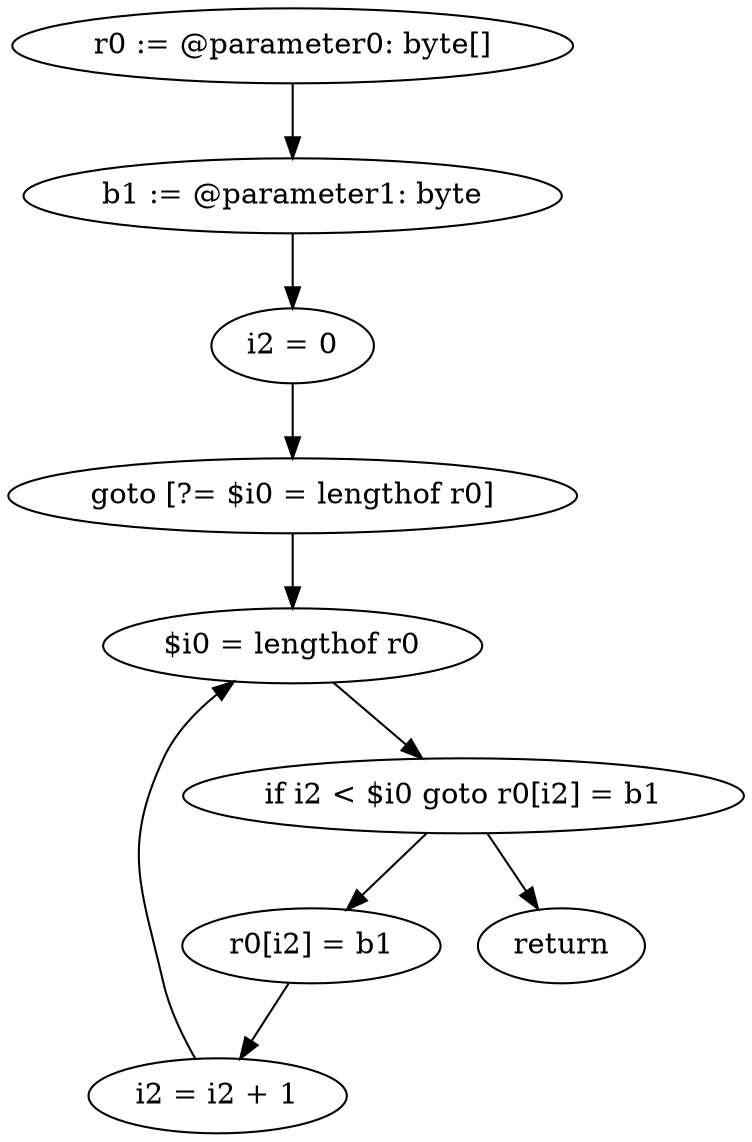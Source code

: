 digraph "unitGraph" {
    "r0 := @parameter0: byte[]"
    "b1 := @parameter1: byte"
    "i2 = 0"
    "goto [?= $i0 = lengthof r0]"
    "r0[i2] = b1"
    "i2 = i2 + 1"
    "$i0 = lengthof r0"
    "if i2 < $i0 goto r0[i2] = b1"
    "return"
    "r0 := @parameter0: byte[]"->"b1 := @parameter1: byte";
    "b1 := @parameter1: byte"->"i2 = 0";
    "i2 = 0"->"goto [?= $i0 = lengthof r0]";
    "goto [?= $i0 = lengthof r0]"->"$i0 = lengthof r0";
    "r0[i2] = b1"->"i2 = i2 + 1";
    "i2 = i2 + 1"->"$i0 = lengthof r0";
    "$i0 = lengthof r0"->"if i2 < $i0 goto r0[i2] = b1";
    "if i2 < $i0 goto r0[i2] = b1"->"return";
    "if i2 < $i0 goto r0[i2] = b1"->"r0[i2] = b1";
}
